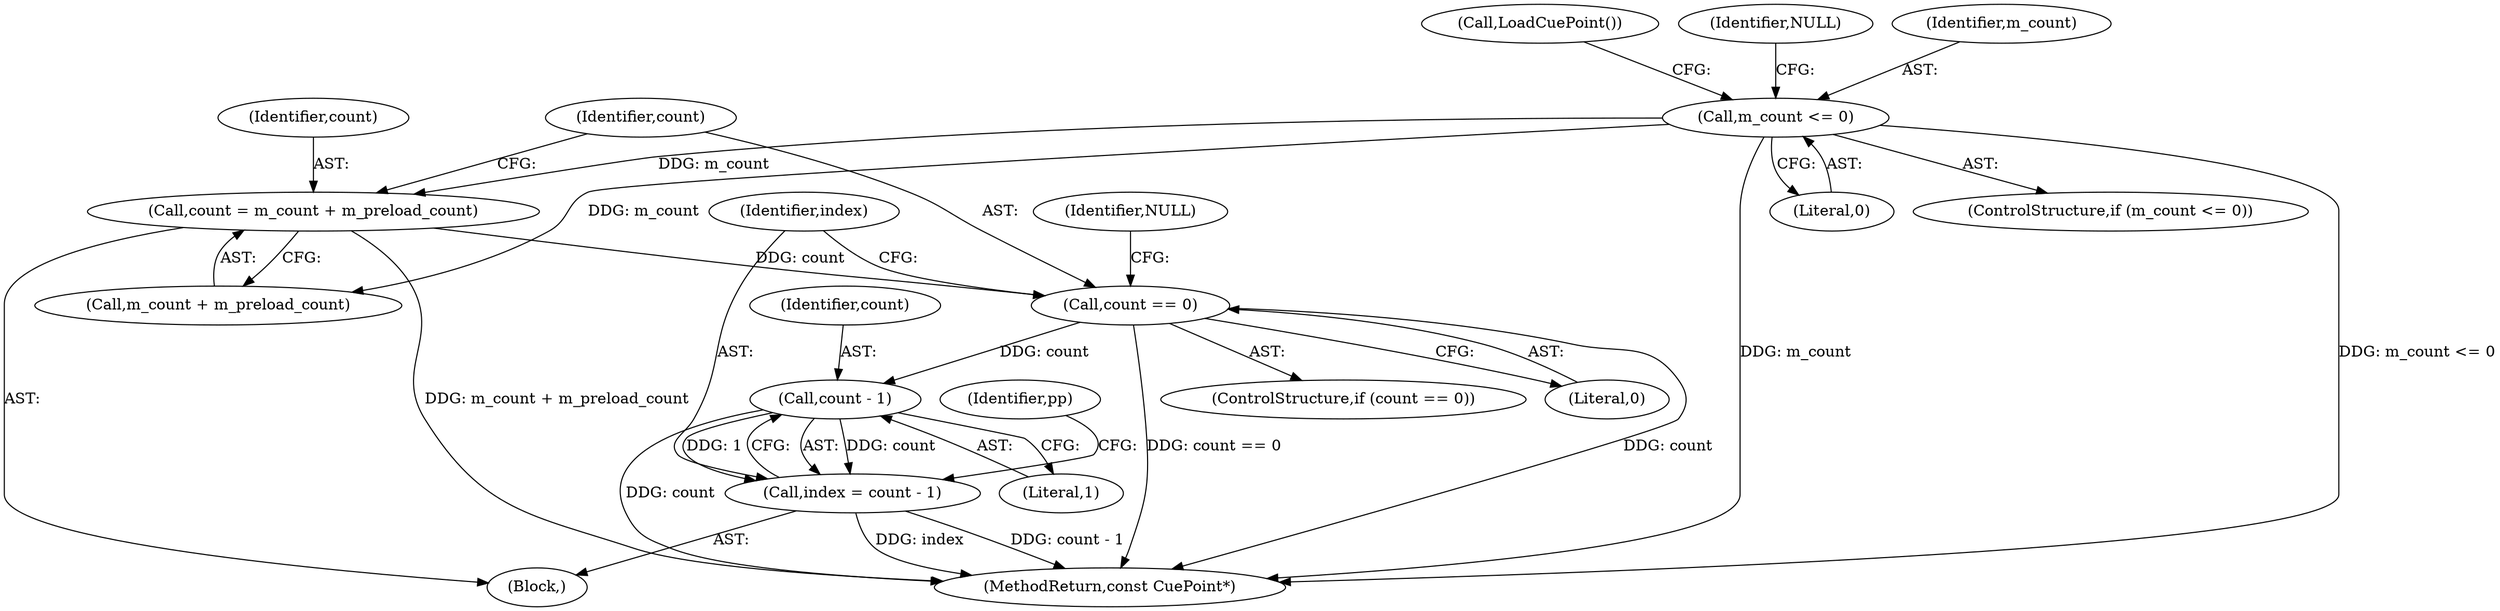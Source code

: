 digraph "1_Android_04839626ed859623901ebd3a5fd483982186b59d_101@integer" {
"1000118" [label="(Call,count = m_count + m_preload_count)"];
"1000111" [label="(Call,m_count <= 0)"];
"1000124" [label="(Call,count == 0)"];
"1000132" [label="(Call,count - 1)"];
"1000130" [label="(Call,index = count - 1)"];
"1000119" [label="(Identifier,count)"];
"1000157" [label="(MethodReturn,const CuePoint*)"];
"1000103" [label="(Block,)"];
"1000128" [label="(Identifier,NULL)"];
"1000116" [label="(Call,LoadCuePoint())"];
"1000111" [label="(Call,m_count <= 0)"];
"1000115" [label="(Identifier,NULL)"];
"1000132" [label="(Call,count - 1)"];
"1000130" [label="(Call,index = count - 1)"];
"1000136" [label="(Identifier,pp)"];
"1000125" [label="(Identifier,count)"];
"1000134" [label="(Literal,1)"];
"1000131" [label="(Identifier,index)"];
"1000133" [label="(Identifier,count)"];
"1000110" [label="(ControlStructure,if (m_count <= 0))"];
"1000113" [label="(Literal,0)"];
"1000112" [label="(Identifier,m_count)"];
"1000126" [label="(Literal,0)"];
"1000120" [label="(Call,m_count + m_preload_count)"];
"1000118" [label="(Call,count = m_count + m_preload_count)"];
"1000123" [label="(ControlStructure,if (count == 0))"];
"1000124" [label="(Call,count == 0)"];
"1000118" -> "1000103"  [label="AST: "];
"1000118" -> "1000120"  [label="CFG: "];
"1000119" -> "1000118"  [label="AST: "];
"1000120" -> "1000118"  [label="AST: "];
"1000125" -> "1000118"  [label="CFG: "];
"1000118" -> "1000157"  [label="DDG: m_count + m_preload_count"];
"1000111" -> "1000118"  [label="DDG: m_count"];
"1000118" -> "1000124"  [label="DDG: count"];
"1000111" -> "1000110"  [label="AST: "];
"1000111" -> "1000113"  [label="CFG: "];
"1000112" -> "1000111"  [label="AST: "];
"1000113" -> "1000111"  [label="AST: "];
"1000115" -> "1000111"  [label="CFG: "];
"1000116" -> "1000111"  [label="CFG: "];
"1000111" -> "1000157"  [label="DDG: m_count"];
"1000111" -> "1000157"  [label="DDG: m_count <= 0"];
"1000111" -> "1000120"  [label="DDG: m_count"];
"1000124" -> "1000123"  [label="AST: "];
"1000124" -> "1000126"  [label="CFG: "];
"1000125" -> "1000124"  [label="AST: "];
"1000126" -> "1000124"  [label="AST: "];
"1000128" -> "1000124"  [label="CFG: "];
"1000131" -> "1000124"  [label="CFG: "];
"1000124" -> "1000157"  [label="DDG: count"];
"1000124" -> "1000157"  [label="DDG: count == 0"];
"1000124" -> "1000132"  [label="DDG: count"];
"1000132" -> "1000130"  [label="AST: "];
"1000132" -> "1000134"  [label="CFG: "];
"1000133" -> "1000132"  [label="AST: "];
"1000134" -> "1000132"  [label="AST: "];
"1000130" -> "1000132"  [label="CFG: "];
"1000132" -> "1000157"  [label="DDG: count"];
"1000132" -> "1000130"  [label="DDG: count"];
"1000132" -> "1000130"  [label="DDG: 1"];
"1000130" -> "1000103"  [label="AST: "];
"1000131" -> "1000130"  [label="AST: "];
"1000136" -> "1000130"  [label="CFG: "];
"1000130" -> "1000157"  [label="DDG: count - 1"];
"1000130" -> "1000157"  [label="DDG: index"];
}
